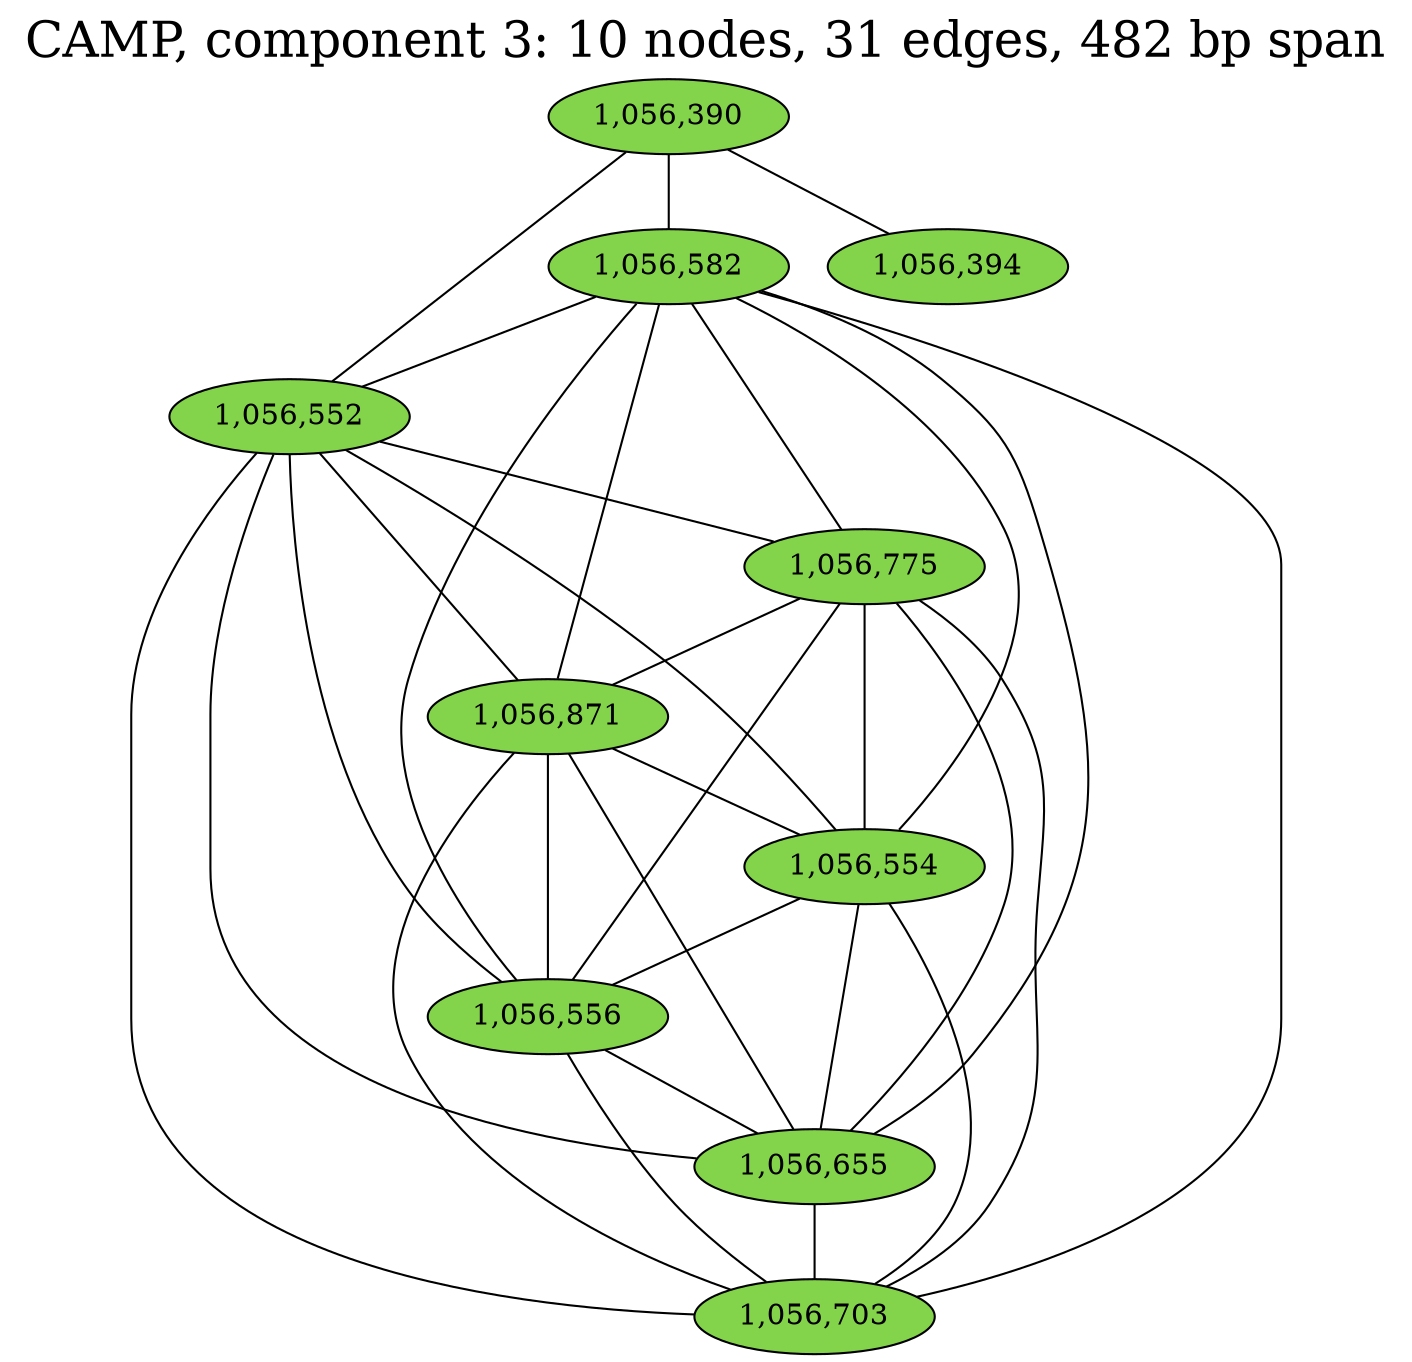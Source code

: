 graph CAMP_cc3 {
	overlap="prism50";
	outputorder="edgesfirst";
	node [style="filled"];
	label="CAMP, component 3: 10 nodes, 31 edges, 482 bp span";
	labelloc="t";
	fontsize=24;
	"1,056,390" [fillcolor="#84d44b", fontcolor="#000000"];
	"1,056,582" [fillcolor="#84d44b", fontcolor="#000000"];
	"1,056,552" [fillcolor="#84d44b", fontcolor="#000000"];
	"1,056,775" [fillcolor="#84d44b", fontcolor="#000000"];
	"1,056,394" [fillcolor="#84d44b", fontcolor="#000000"];
	"1,056,871" [fillcolor="#84d44b", fontcolor="#000000"];
	"1,056,554" [fillcolor="#84d44b", fontcolor="#000000"];
	"1,056,556" [fillcolor="#84d44b", fontcolor="#000000"];
	"1,056,655" [fillcolor="#84d44b", fontcolor="#000000"];
	"1,056,703" [fillcolor="#84d44b", fontcolor="#000000"];
	"1,056,390" -- "1,056,394";
	"1,056,390" -- "1,056,552";
	"1,056,390" -- "1,056,582";
	"1,056,582" -- "1,056,552";
	"1,056,582" -- "1,056,554";
	"1,056,582" -- "1,056,556";
	"1,056,582" -- "1,056,655";
	"1,056,582" -- "1,056,703";
	"1,056,582" -- "1,056,775";
	"1,056,582" -- "1,056,871";
	"1,056,552" -- "1,056,554";
	"1,056,552" -- "1,056,556";
	"1,056,552" -- "1,056,655";
	"1,056,552" -- "1,056,703";
	"1,056,552" -- "1,056,775";
	"1,056,552" -- "1,056,871";
	"1,056,775" -- "1,056,554";
	"1,056,775" -- "1,056,556";
	"1,056,775" -- "1,056,655";
	"1,056,775" -- "1,056,703";
	"1,056,775" -- "1,056,871";
	"1,056,871" -- "1,056,554";
	"1,056,871" -- "1,056,556";
	"1,056,871" -- "1,056,655";
	"1,056,871" -- "1,056,703";
	"1,056,554" -- "1,056,556";
	"1,056,554" -- "1,056,655";
	"1,056,554" -- "1,056,703";
	"1,056,556" -- "1,056,655";
	"1,056,556" -- "1,056,703";
	"1,056,655" -- "1,056,703";
}